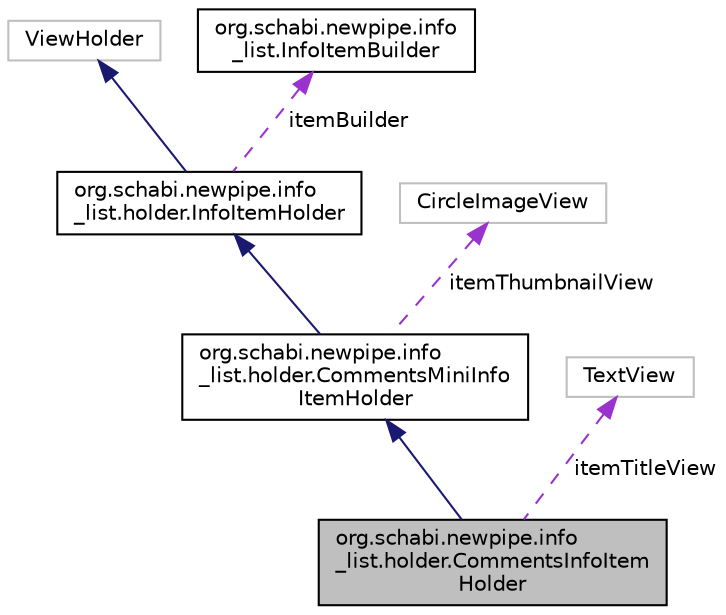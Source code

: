 digraph "org.schabi.newpipe.info_list.holder.CommentsInfoItemHolder"
{
 // LATEX_PDF_SIZE
  edge [fontname="Helvetica",fontsize="10",labelfontname="Helvetica",labelfontsize="10"];
  node [fontname="Helvetica",fontsize="10",shape=record];
  Node4 [label="org.schabi.newpipe.info\l_list.holder.CommentsInfoItem\lHolder",height=0.2,width=0.4,color="black", fillcolor="grey75", style="filled", fontcolor="black",tooltip=" "];
  Node5 -> Node4 [dir="back",color="midnightblue",fontsize="10",style="solid",fontname="Helvetica"];
  Node5 [label="org.schabi.newpipe.info\l_list.holder.CommentsMiniInfo\lItemHolder",height=0.2,width=0.4,color="black", fillcolor="white", style="filled",URL="$classorg_1_1schabi_1_1newpipe_1_1info__list_1_1holder_1_1_comments_mini_info_item_holder.html",tooltip=" "];
  Node6 -> Node5 [dir="back",color="midnightblue",fontsize="10",style="solid",fontname="Helvetica"];
  Node6 [label="org.schabi.newpipe.info\l_list.holder.InfoItemHolder",height=0.2,width=0.4,color="black", fillcolor="white", style="filled",URL="$classorg_1_1schabi_1_1newpipe_1_1info__list_1_1holder_1_1_info_item_holder.html",tooltip=" "];
  Node7 -> Node6 [dir="back",color="midnightblue",fontsize="10",style="solid",fontname="Helvetica"];
  Node7 [label="ViewHolder",height=0.2,width=0.4,color="grey75", fillcolor="white", style="filled",tooltip=" "];
  Node8 -> Node6 [dir="back",color="darkorchid3",fontsize="10",style="dashed",label=" itemBuilder" ,fontname="Helvetica"];
  Node8 [label="org.schabi.newpipe.info\l_list.InfoItemBuilder",height=0.2,width=0.4,color="black", fillcolor="white", style="filled",URL="$classorg_1_1schabi_1_1newpipe_1_1info__list_1_1_info_item_builder.html",tooltip=" "];
  Node9 -> Node5 [dir="back",color="darkorchid3",fontsize="10",style="dashed",label=" itemThumbnailView" ,fontname="Helvetica"];
  Node9 [label="CircleImageView",height=0.2,width=0.4,color="grey75", fillcolor="white", style="filled",tooltip=" "];
  Node10 -> Node4 [dir="back",color="darkorchid3",fontsize="10",style="dashed",label=" itemTitleView" ,fontname="Helvetica"];
  Node10 [label="TextView",height=0.2,width=0.4,color="grey75", fillcolor="white", style="filled",tooltip=" "];
}
